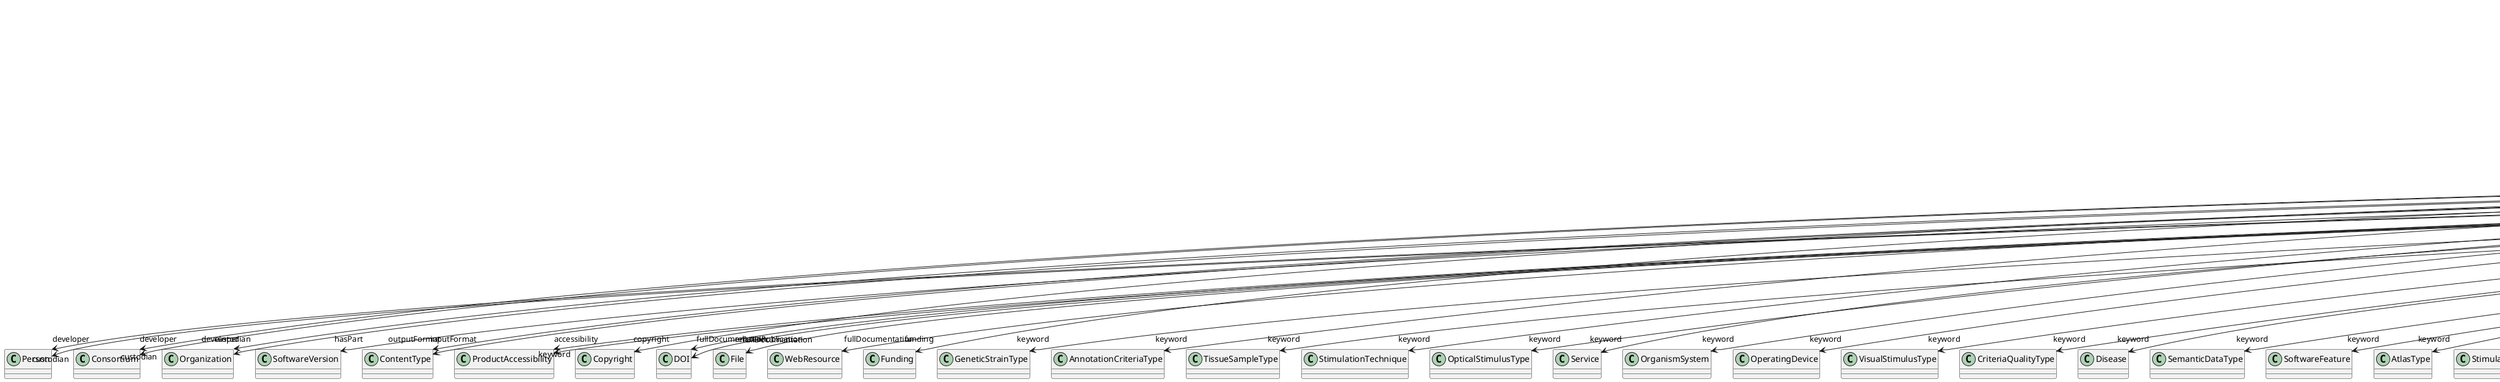 @startuml
class WebServiceVersion {
+developer
+hasPart
+inputFormat
+isAlternativeVersionOf
+isNewVersionOf
+outputFormat
+accessibility
+copyright
+custodian
+description
+fullDocumentation
+fullName
+funding
+homepage
+howToCite
+keyword
+otherContribution
+relatedPublication
+releaseDate
+repository
+shortName
+supportChannel
+versionIdentifier
+versionInnovation

}
WebServiceVersion -d-> "developer" Person
WebServiceVersion -d-> "developer" Consortium
WebServiceVersion -d-> "developer" Organization
WebServiceVersion -d-> "hasPart" SoftwareVersion
WebServiceVersion -d-> "inputFormat" ContentType
WebServiceVersion -d-> "isAlternativeVersionOf" WebServiceVersion
WebServiceVersion -d-> "isNewVersionOf" WebServiceVersion
WebServiceVersion -d-> "outputFormat" ContentType
WebServiceVersion -d-> "accessibility" ProductAccessibility
WebServiceVersion -d-> "copyright" Copyright
WebServiceVersion -d-> "custodian" Person
WebServiceVersion -d-> "custodian" Consortium
WebServiceVersion -d-> "custodian" Organization
WebServiceVersion -d-> "fullDocumentation" DOI
WebServiceVersion -d-> "fullDocumentation" File
WebServiceVersion -d-> "fullDocumentation" WebResource
WebServiceVersion -d-> "funding" Funding
WebServiceVersion -d-> "keyword" GeneticStrainType
WebServiceVersion -d-> "keyword" AnnotationCriteriaType
WebServiceVersion -d-> "keyword" TissueSampleType
WebServiceVersion -d-> "keyword" ProductAccessibility
WebServiceVersion -d-> "keyword" StimulationTechnique
WebServiceVersion -d-> "keyword" OpticalStimulusType
WebServiceVersion -d-> "keyword" Service
WebServiceVersion -d-> "keyword" OrganismSystem
WebServiceVersion -d-> "keyword" OperatingDevice
WebServiceVersion -d-> "keyword" VisualStimulusType
WebServiceVersion -d-> "keyword" CriteriaQualityType
WebServiceVersion -d-> "keyword" Disease
WebServiceVersion -d-> "keyword" SemanticDataType
WebServiceVersion -d-> "keyword" SoftwareFeature
WebServiceVersion -d-> "keyword" AtlasType
WebServiceVersion -d-> "keyword" StimulationApproach
WebServiceVersion -d-> "keyword" AnatomicalIdentificationType
WebServiceVersion -d-> "keyword" ProgrammingLanguage
WebServiceVersion -d-> "keyword" MeasuredSignalType
WebServiceVersion -d-> "keyword" MeasuredQuantity
WebServiceVersion -d-> "keyword" DataType
WebServiceVersion -d-> "keyword" DeviceType
WebServiceVersion -d-> "keyword" ModelScope
WebServiceVersion -d-> "keyword" UnitOfMeasurement
WebServiceVersion -d-> "keyword" AnatomicalPlane
WebServiceVersion -d-> "keyword" CranialWindowConstructionType
WebServiceVersion -d-> "keyword" CellType
WebServiceVersion -d-> "keyword" Species
WebServiceVersion -d-> "keyword" BiologicalSex
WebServiceVersion -d-> "keyword" PatchClampVariation
WebServiceVersion -d-> "keyword" AgeCategory
WebServiceVersion -d-> "keyword" AnatomicalAxesOrientation
WebServiceVersion -d-> "keyword" Laterality
WebServiceVersion -d-> "keyword" QualitativeOverlap
WebServiceVersion -d-> "keyword" Handedness
WebServiceVersion -d-> "keyword" FileUsageRole
WebServiceVersion -d-> "keyword" Terminology
WebServiceVersion -d-> "keyword" TissueSampleAttribute
WebServiceVersion -d-> "keyword" EthicsAssessment
WebServiceVersion -d-> "keyword" ChemicalMixtureType
WebServiceVersion -d-> "keyword" Technique
WebServiceVersion -d-> "keyword" EducationalLevel
WebServiceVersion -d-> "keyword" OrganismSubstance
WebServiceVersion -d-> "keyword" BreedingType
WebServiceVersion -d-> "keyword" SoftwareApplicationCategory
WebServiceVersion -d-> "keyword" OlfactoryStimulusType
WebServiceVersion -d-> "keyword" TermSuggestion
WebServiceVersion -d-> "keyword" AnnotationType
WebServiceVersion -d-> "keyword" AuditoryStimulusType
WebServiceVersion -d-> "keyword" TactileStimulusType
WebServiceVersion -d-> "keyword" ExperimentalApproach
WebServiceVersion -d-> "keyword" SubjectAttribute
WebServiceVersion -d-> "keyword" AnalysisTechnique
WebServiceVersion -d-> "keyword" PreparationType
WebServiceVersion -d-> "keyword" MetaDataModelType
WebServiceVersion -d-> "keyword" FileBundleGrouping
WebServiceVersion -d-> "keyword" ElectricalStimulusType
WebServiceVersion -d-> "keyword" UBERONParcellation
WebServiceVersion -d-> "keyword" Organ
WebServiceVersion -d-> "keyword" Colormap
WebServiceVersion -d-> "keyword" DiseaseModel
WebServiceVersion -d-> "keyword" OperatingSystem
WebServiceVersion -d-> "keyword" DifferenceMeasure
WebServiceVersion -d-> "keyword" BiologicalOrder
WebServiceVersion -d-> "keyword" ContributionType
WebServiceVersion -d-> "keyword" SubcellularEntity
WebServiceVersion -d-> "keyword" BiologicalProcess
WebServiceVersion -d-> "keyword" Language
WebServiceVersion -d-> "keyword" LearningResourceType
WebServiceVersion -d-> "keyword" ActionStatusType
WebServiceVersion -d-> "keyword" GustatoryStimulusType
WebServiceVersion -d-> "keyword" TypeOfUncertainty
WebServiceVersion -d-> "keyword" ModelAbstractionLevel
WebServiceVersion -d-> "keyword" CellCultureType
WebServiceVersion -d-> "keyword" FileRepositoryType
WebServiceVersion -d-> "keyword" MolecularEntity
WebServiceVersion -d-> "keyword" SetupType
WebServiceVersion -d-> "keyword" CranialWindowReinforcementType
WebServiceVersion -d-> "otherContribution" Contribution
WebServiceVersion -d-> "relatedPublication" Chapter
WebServiceVersion -d-> "relatedPublication" ScholarlyArticle
WebServiceVersion -d-> "relatedPublication" Book
WebServiceVersion -d-> "relatedPublication" ISSN
WebServiceVersion -d-> "relatedPublication" HANDLE
WebServiceVersion -d-> "relatedPublication" ISBN
WebServiceVersion -d-> "relatedPublication" DOI
WebServiceVersion -d-> "repository" FileRepository

@enduml